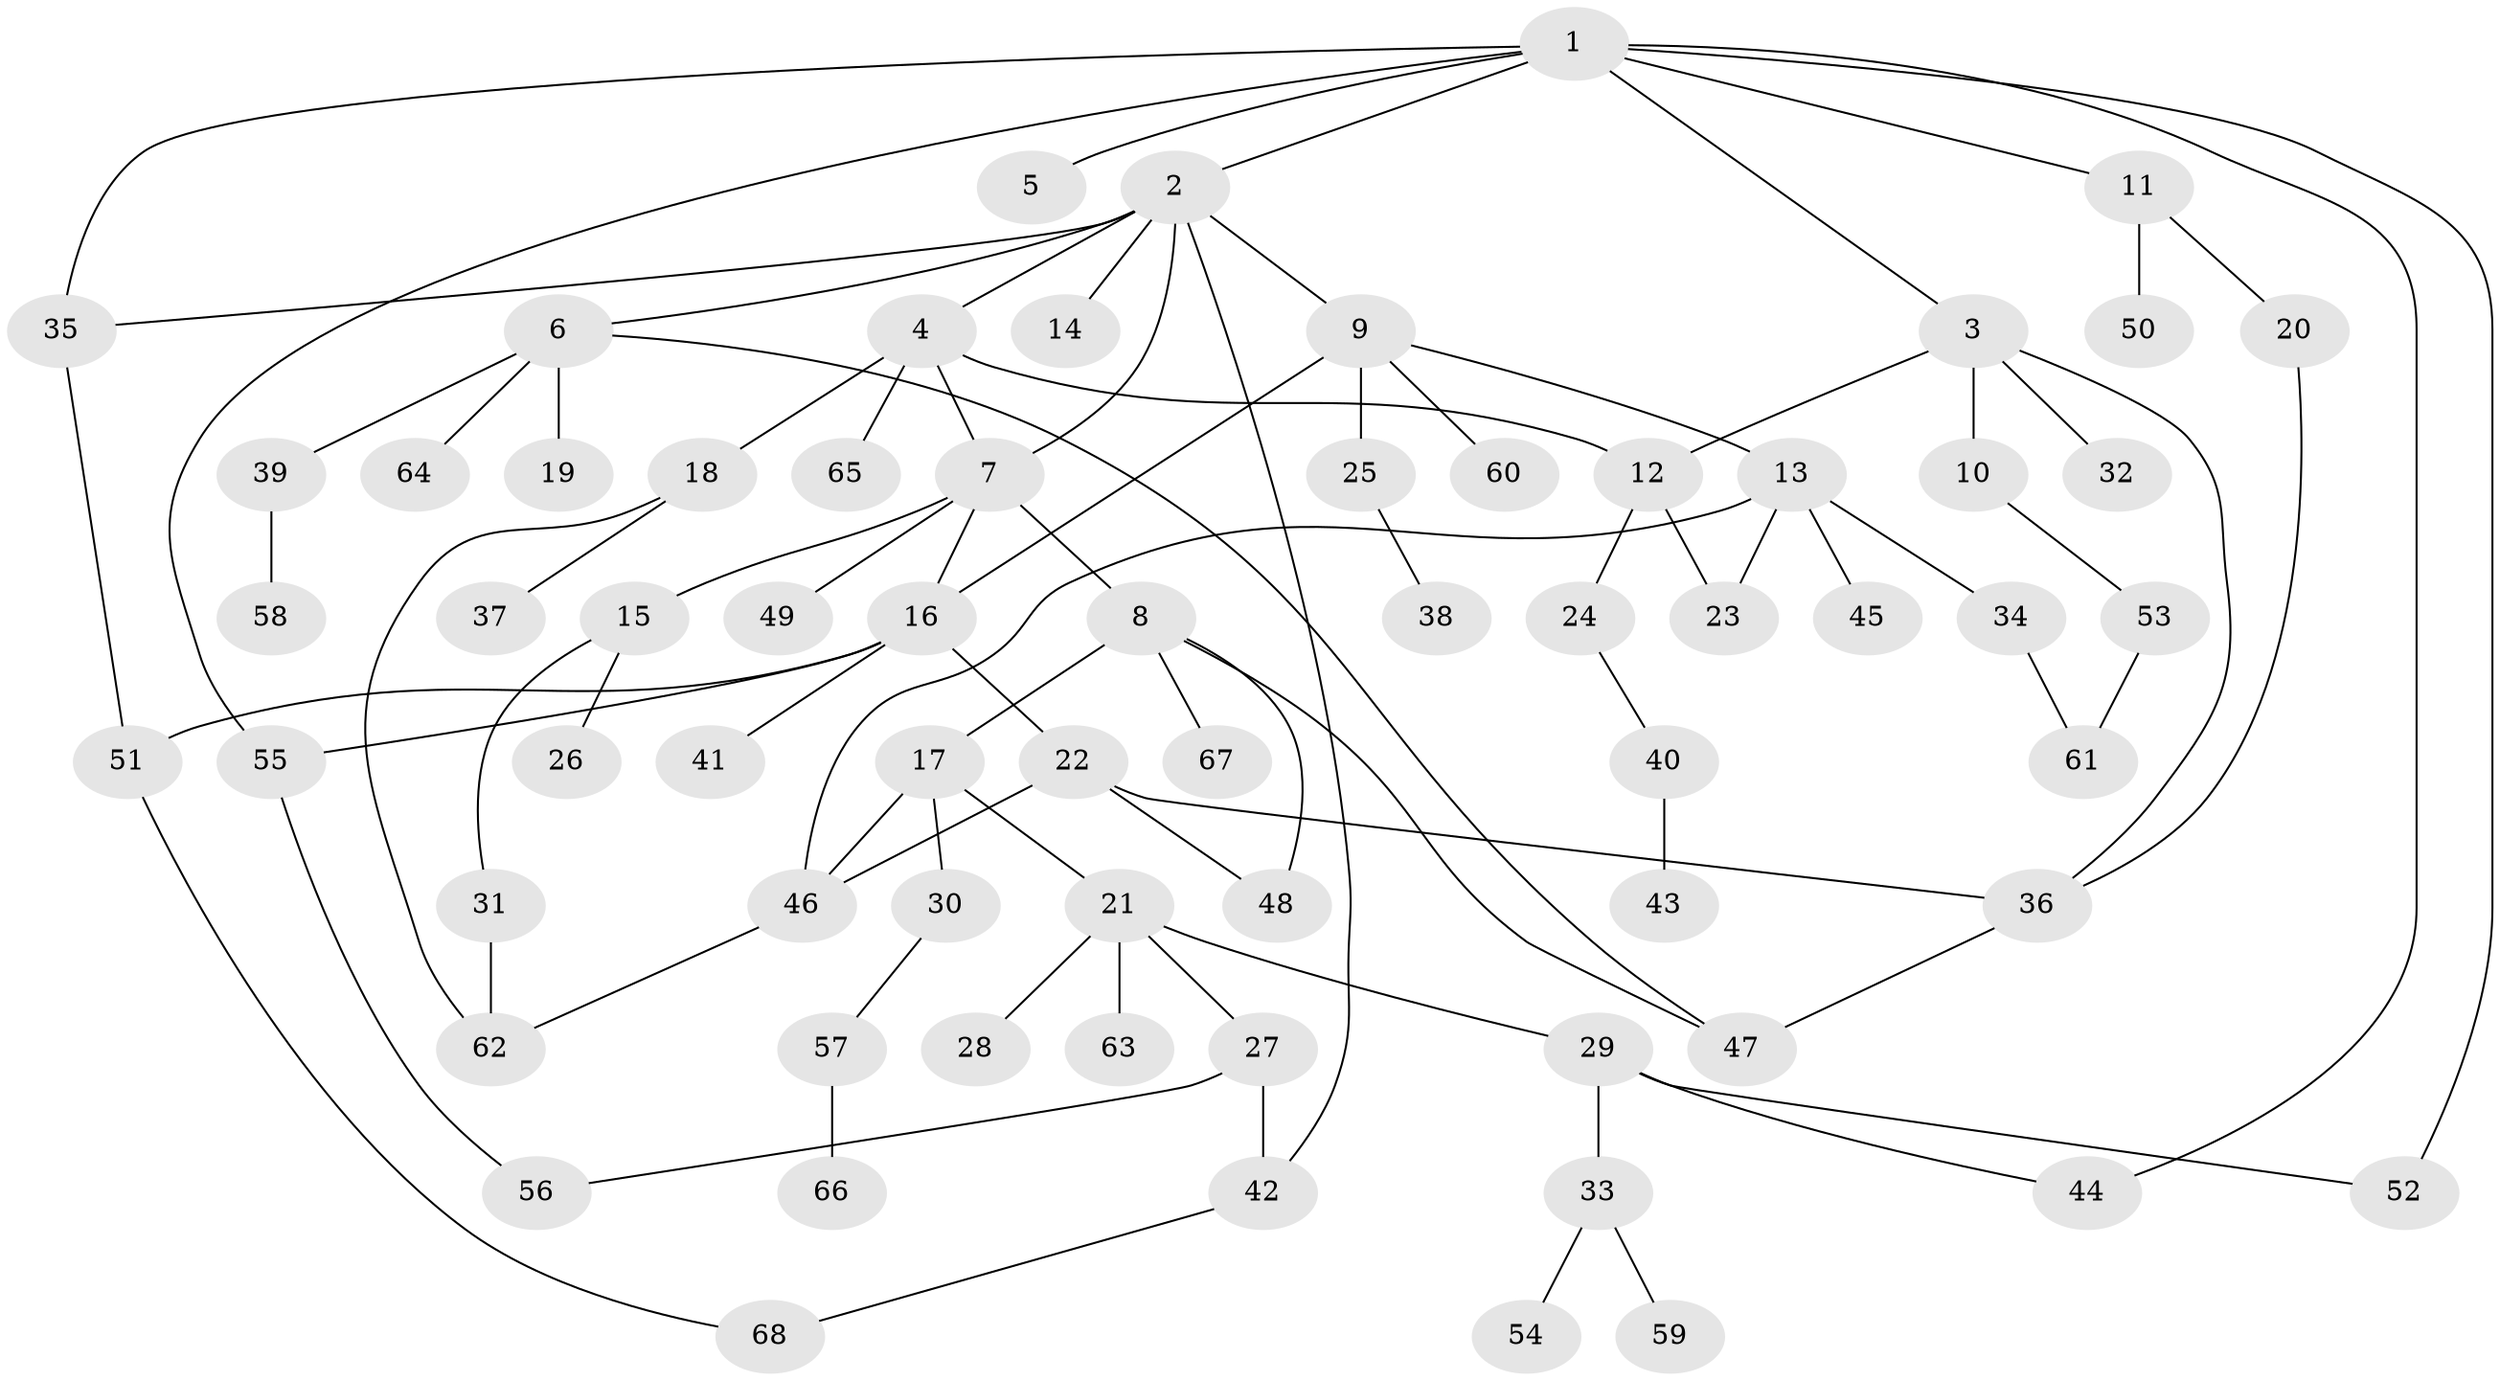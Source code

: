 // Generated by graph-tools (version 1.1) at 2025/10/02/27/25 16:10:53]
// undirected, 68 vertices, 89 edges
graph export_dot {
graph [start="1"]
  node [color=gray90,style=filled];
  1;
  2;
  3;
  4;
  5;
  6;
  7;
  8;
  9;
  10;
  11;
  12;
  13;
  14;
  15;
  16;
  17;
  18;
  19;
  20;
  21;
  22;
  23;
  24;
  25;
  26;
  27;
  28;
  29;
  30;
  31;
  32;
  33;
  34;
  35;
  36;
  37;
  38;
  39;
  40;
  41;
  42;
  43;
  44;
  45;
  46;
  47;
  48;
  49;
  50;
  51;
  52;
  53;
  54;
  55;
  56;
  57;
  58;
  59;
  60;
  61;
  62;
  63;
  64;
  65;
  66;
  67;
  68;
  1 -- 2;
  1 -- 3;
  1 -- 5;
  1 -- 11;
  1 -- 35;
  1 -- 44;
  1 -- 52;
  1 -- 55;
  2 -- 4;
  2 -- 6;
  2 -- 7;
  2 -- 9;
  2 -- 14;
  2 -- 35;
  2 -- 42;
  3 -- 10;
  3 -- 32;
  3 -- 36;
  3 -- 12;
  4 -- 12;
  4 -- 18;
  4 -- 65;
  4 -- 7;
  6 -- 19;
  6 -- 39;
  6 -- 64;
  6 -- 47;
  7 -- 8;
  7 -- 15;
  7 -- 16;
  7 -- 49;
  8 -- 17;
  8 -- 47;
  8 -- 48;
  8 -- 67;
  9 -- 13;
  9 -- 25;
  9 -- 60;
  9 -- 16;
  10 -- 53;
  11 -- 20;
  11 -- 50;
  12 -- 24;
  12 -- 23;
  13 -- 23;
  13 -- 34;
  13 -- 45;
  13 -- 46;
  15 -- 26;
  15 -- 31;
  16 -- 22;
  16 -- 41;
  16 -- 51;
  16 -- 55;
  17 -- 21;
  17 -- 30;
  17 -- 46;
  18 -- 37;
  18 -- 62;
  20 -- 36;
  21 -- 27;
  21 -- 28;
  21 -- 29;
  21 -- 63;
  22 -- 46;
  22 -- 36;
  22 -- 48;
  24 -- 40;
  25 -- 38;
  27 -- 42;
  27 -- 56;
  29 -- 33;
  29 -- 44;
  29 -- 52;
  30 -- 57;
  31 -- 62;
  33 -- 54;
  33 -- 59;
  34 -- 61;
  35 -- 51;
  36 -- 47;
  39 -- 58;
  40 -- 43;
  42 -- 68;
  46 -- 62;
  51 -- 68;
  53 -- 61;
  55 -- 56;
  57 -- 66;
}
